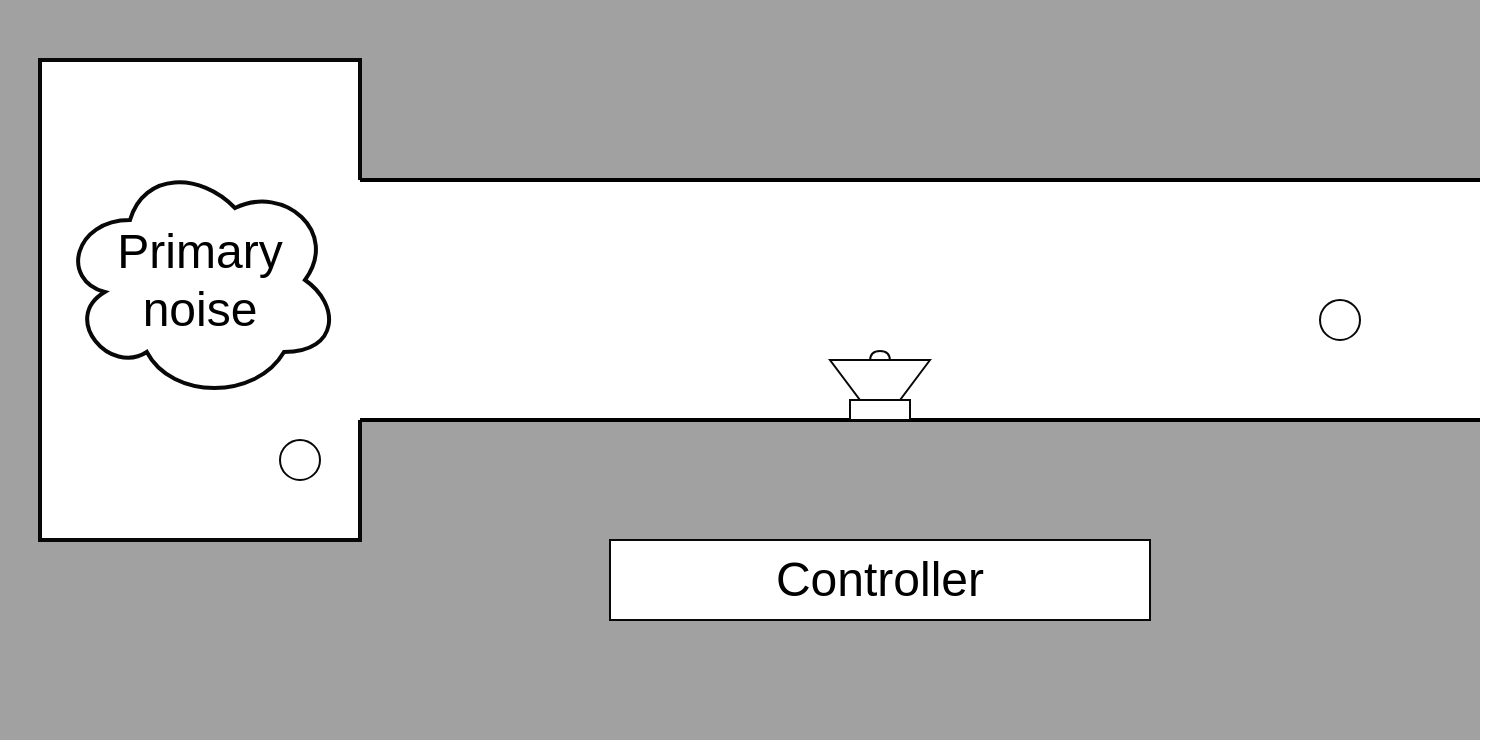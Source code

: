 <mxfile version="20.4.0" type="github">
  <diagram id="1qjW0R6THxbMPnX_bfFr" name="Sivu-1">
    <mxGraphModel dx="1237" dy="678" grid="1" gridSize="10" guides="1" tooltips="1" connect="1" arrows="1" fold="1" page="1" pageScale="1" pageWidth="827" pageHeight="1169" math="0" shadow="0">
      <root>
        <mxCell id="0" />
        <mxCell id="1" parent="0" />
        <mxCell id="FqvH9eAlEjdmubDwuPOy-8" value="" style="rounded=0;whiteSpace=wrap;html=1;strokeWidth=2;fillColor=#A1A1A1;strokeColor=none;" vertex="1" parent="1">
          <mxGeometry x="20" y="70" width="740" height="370" as="geometry" />
        </mxCell>
        <mxCell id="FqvH9eAlEjdmubDwuPOy-5" value="" style="rounded=0;whiteSpace=wrap;html=1;fillColor=#FFFFFF;strokeWidth=2;strokeColor=#080808;" vertex="1" parent="1">
          <mxGeometry x="40" y="100" width="160" height="240" as="geometry" />
        </mxCell>
        <mxCell id="FqvH9eAlEjdmubDwuPOy-4" value="" style="rounded=0;whiteSpace=wrap;html=1;strokeColor=none;fillColor=#FFFFFF;" vertex="1" parent="1">
          <mxGeometry x="190" y="160" width="570" height="120" as="geometry" />
        </mxCell>
        <mxCell id="FqvH9eAlEjdmubDwuPOy-1" value="" style="endArrow=none;html=1;rounded=0;strokeWidth=2;" edge="1" parent="1">
          <mxGeometry width="50" height="50" relative="1" as="geometry">
            <mxPoint x="200" y="160" as="sourcePoint" />
            <mxPoint x="760" y="160" as="targetPoint" />
          </mxGeometry>
        </mxCell>
        <mxCell id="FqvH9eAlEjdmubDwuPOy-2" value="" style="endArrow=none;html=1;rounded=0;strokeWidth=2;" edge="1" parent="1">
          <mxGeometry width="50" height="50" relative="1" as="geometry">
            <mxPoint x="200" y="280" as="sourcePoint" />
            <mxPoint x="760" y="280" as="targetPoint" />
          </mxGeometry>
        </mxCell>
        <mxCell id="FqvH9eAlEjdmubDwuPOy-9" value="&lt;font style=&quot;font-size: 24px;&quot;&gt;Primary noise&lt;/font&gt;" style="ellipse;shape=cloud;whiteSpace=wrap;html=1;strokeColor=#080808;strokeWidth=2;fillColor=#FFFFFF;" vertex="1" parent="1">
          <mxGeometry x="50" y="150" width="140" height="120" as="geometry" />
        </mxCell>
        <mxCell id="FqvH9eAlEjdmubDwuPOy-10" value="" style="ellipse;whiteSpace=wrap;html=1;aspect=fixed;strokeColor=#080808;strokeWidth=1;fontSize=24;fillColor=#FFFFFF;" vertex="1" parent="1">
          <mxGeometry x="160" y="290" width="20" height="20" as="geometry" />
        </mxCell>
        <mxCell id="FqvH9eAlEjdmubDwuPOy-11" value="" style="ellipse;whiteSpace=wrap;html=1;aspect=fixed;strokeColor=#080808;strokeWidth=1;fontSize=24;fillColor=#FFFFFF;" vertex="1" parent="1">
          <mxGeometry x="680" y="220" width="20" height="20" as="geometry" />
        </mxCell>
        <mxCell id="FqvH9eAlEjdmubDwuPOy-16" value="" style="shape=or;whiteSpace=wrap;html=1;strokeColor=#080808;strokeWidth=1;fontSize=24;fillColor=#FFFFFF;rotation=-90;" vertex="1" parent="1">
          <mxGeometry x="457.5" y="243" width="5" height="10" as="geometry" />
        </mxCell>
        <mxCell id="FqvH9eAlEjdmubDwuPOy-12" value="" style="shape=trapezoid;perimeter=trapezoidPerimeter;whiteSpace=wrap;html=1;fixedSize=1;strokeColor=#080808;strokeWidth=1;fontSize=24;fillColor=#FFFFFF;rotation=-180;size=15;" vertex="1" parent="1">
          <mxGeometry x="435" y="250" width="50" height="20" as="geometry" />
        </mxCell>
        <mxCell id="FqvH9eAlEjdmubDwuPOy-14" value="" style="rounded=0;whiteSpace=wrap;html=1;strokeColor=#080808;strokeWidth=1;fontSize=24;fillColor=#FFFFFF;" vertex="1" parent="1">
          <mxGeometry x="445" y="270" width="30" height="10" as="geometry" />
        </mxCell>
        <mxCell id="FqvH9eAlEjdmubDwuPOy-19" value="Controller" style="rounded=0;whiteSpace=wrap;html=1;strokeColor=#080808;strokeWidth=1;fontSize=24;fillColor=#FFFFFF;" vertex="1" parent="1">
          <mxGeometry x="325" y="340" width="270" height="40" as="geometry" />
        </mxCell>
      </root>
    </mxGraphModel>
  </diagram>
</mxfile>
